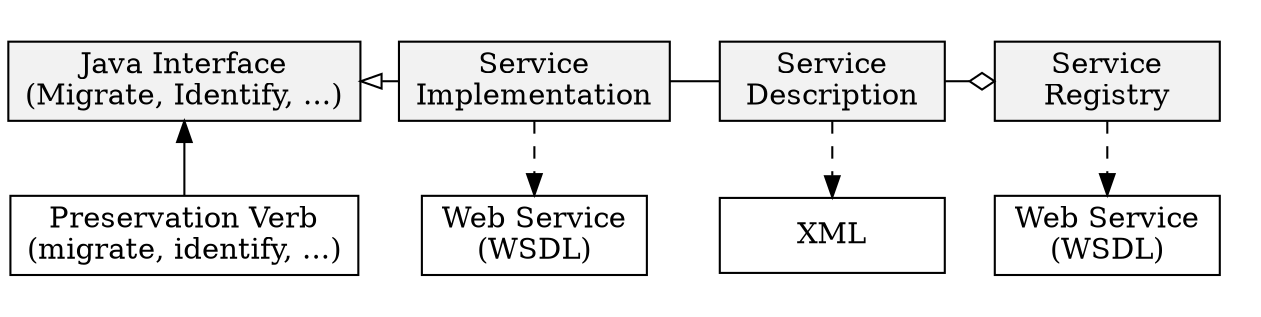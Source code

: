 /* Planets Services Java (top) and Interoperability (bottom) API */
digraph if_services {
    //label="Planets Services: Java and Web Service API"
    node[shape=box width=1.5 style=filled fillcolor="gray95"]
    verbs[label="Preservation Verb\n(migrate, identify, ...)" fillcolor=white]
    interfaces[label="Java Interface\n(Migrate, Identify, ...)"]
    services[label="Service\nImplementation"]
    sd[label="Service\nDescription"]
    sreg[label="Service\nRegistry"]
    xml[label="XML" fillcolor=white]
    swsdl[label="Web Service\n(WSDL)" fillcolor=white]
    rwsdl[label="Web Service\n(WSDL)" fillcolor=white]
    
    interfaces -> verbs[dir=back]
    interfaces -> services [dir=back arrowhead=none arrowtail=empty constraint=false]
    services -> sd [arrowhead=none arrowtail=odiamond constraint=false]
    sd -> sreg [arrowhead=odiamond constraint=false]
    
    subgraph cluster_1{
        style=invis
        label=""
        services->swsdl[style=dashed]
    }
    
    subgraph cluster_2{
        style=invis
        label=""
        sd->xml[style=dashed]
    }
    
    subgraph cluster_3{
        style=invis
        label=""
        sreg->rwsdl[style=dashed]
    }
    
}